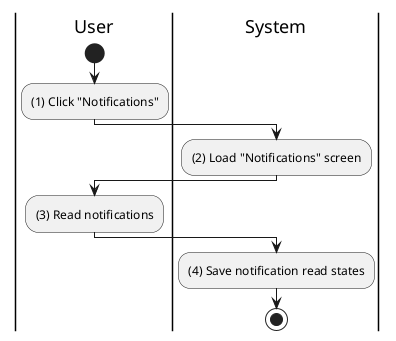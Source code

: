 @startuml my-notification-view
|u|User
|s|System

|u|
start
:(1) Click "Notifications";

|s|
:(2) Load "Notifications" screen;

|u|
:(3) Read notifications;

|s|
:(4) Save notification read states;
stop
@enduml